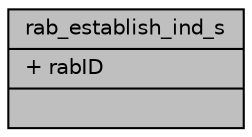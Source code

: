 digraph "rab_establish_ind_s"
{
 // LATEX_PDF_SIZE
  edge [fontname="Helvetica",fontsize="10",labelfontname="Helvetica",labelfontsize="10"];
  node [fontname="Helvetica",fontsize="10",shape=record];
  Node1 [label="{rab_establish_ind_s\n|+ rabID\l|}",height=0.2,width=0.4,color="black", fillcolor="grey75", style="filled", fontcolor="black",tooltip=" "];
}
